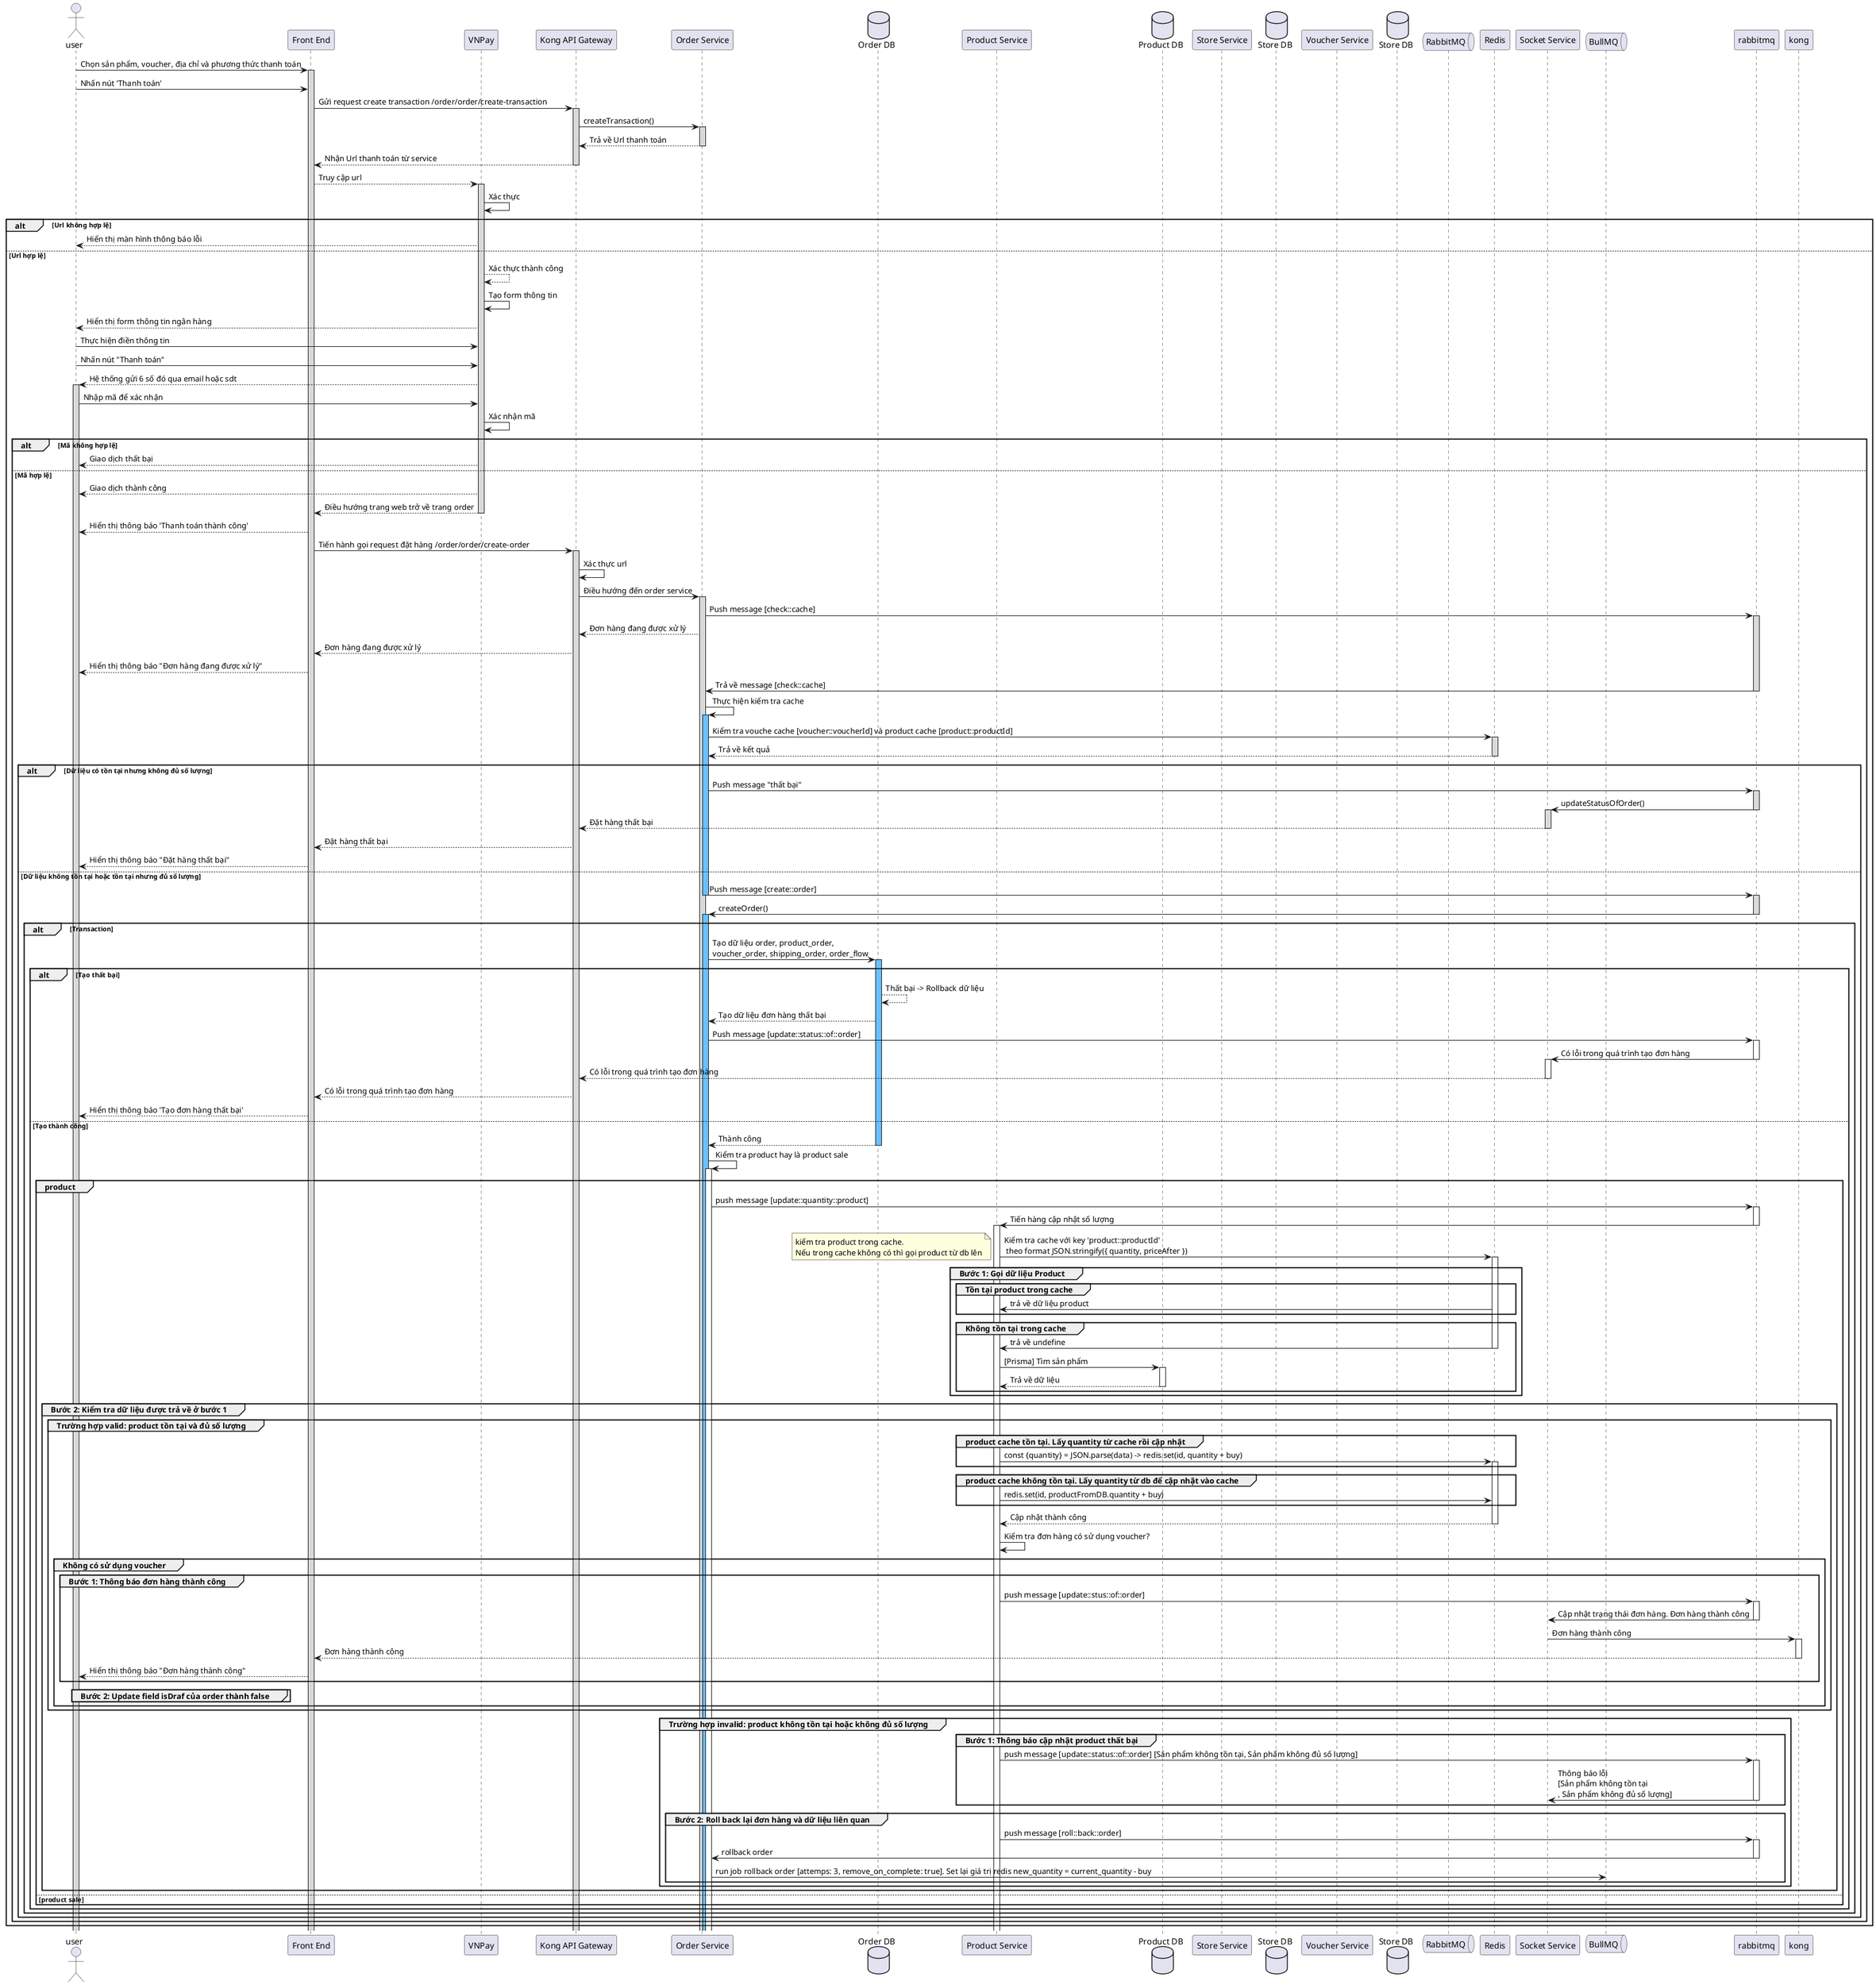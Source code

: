 @startuml

actor user
participant "Front End" as fe
participant "VNPay" as vn
participant "Kong API Gateway" as k
participant "Order Service" as order
database "Order DB" as order_db
participant "Product Service" as pro
database "Product DB" as pro_db
participant "Store Service" as sale
database "Store DB" as sale_db
participant "Voucher Service" as voucher
database "Store DB" as voucher_db
queue "RabbitMQ" as rabbit
participant "Redis" as redis
participant "Socket Service" as socket
queue "BullMQ" as bull

user -> fe++ #d9d9d9: Chọn sản phẩm, voucher, địa chỉ và phương thức thanh toán
user -> fe: Nhấn nút 'Thanh toán'
fe -> k++ #d9d9d9: Gửi request create transaction /order/order/create-transaction
k -> order++ #d9d9d9: createTransaction()
order --> k--: Trả về Url thanh toán
k --> fe--: Nhận Url thanh toán từ service
fe --> vn++ #d9d9d9: Truy cập url
vn -> vn: Xác thực 
alt Url không hợp lệ
    vn --> user: Hiển thị màn hình thông báo lỗi
else Url hợp lệ
    vn --> vn: Xác thực thành công
    vn -> vn: Tạo form thông tin
    vn --> user: Hiển thị form thông tin ngân hàng
    user -> vn: Thực hiện điền thông tin
    user -> vn: Nhấn nút "Thanh toán" 
    vn --> user++ #d9d9d9: Hệ thống gửi 6 số đó qua email hoặc sdt
    user -> vn: Nhập mã để xác nhận
    vn -> vn: Xác nhận mã

    alt Mã không hợp lệ
        vn --> user: Giao dịch thất bại
    else Mã hợp lệ
        vn --> user: Giao dịch thành công
        vn --> fe--: Điều hướng trang web trở về trang order
        fe --> user: Hiển thị thông báo 'Thanh toán thành công'
        fe -> k++  #d9d9d9: Tiến hành gọi request đặt hàng /order/order/create-order
        k -> k: Xác thực url
        k -> order++ #d9d9d9: Điều hướng đến order service
        order -> rabbitmq++ #d9d9d9: Push message [check::cache]
        order --> k: Đơn hàng đang được xử lý
        k --> fe: Đơn hàng đang được xử lý
        fe --> user: Hiển thị thông báo "Đơn hàng đang được xử lý"
        rabbitmq -> order--: Trả về message [check::cache]
        order -> order++ #69c0ff: Thực hiện kiểm tra cache
        order -> redis++ #d9d9d9: Kiểm tra vouche cache [voucher::voucherId] và product cache [product::productId]
        redis --> order--: Trả về kết quả
        alt Dữ liệu có tồn tại nhưng không đủ số lượng
            order -> rabbitmq++ #d9d9d9: Push message "thất bại"
            rabbitmq -> socket--++ #d9d9d9: updateStatusOfOrder()
            socket --> k--: Đặt hàng thất bại
            k --> fe: Đặt hàng thất bại
            fe --> user: Hiển thị thông báo "Đặt hàng thất bại"
        else Dữ liệu không tồn tại hoặc tồn tại nhưng đủ số lượng
            order -> rabbitmq--++ #d9d9d9: Push message [create::order]
            rabbitmq -> order--++ #69c0ff: createOrder()
            alt Transaction
                order -> order_db++ #69c0ff: Tạo dữ liệu order, product_order, \nvoucher_order, shipping_order, order_flow
                alt Tạo thất bại
                    order_db --> order_db: Thất bại -> Rollback dữ liệu
                    order_db --> order: Tạo dữ liệu đơn hàng thất bại
                    order -> rabbitmq++: Push message [update::status::of::order]
                    rabbitmq -> socket--++: Có lỗi trong quá trình tạo đơn hàng
                    socket --> k--: Có lỗi trong quá trình tạo đơn hàng
                    k --> fe: Có lỗi trong quá trình tạo đơn hàng
                    fe --> user: Hiển thị thông báo 'Tạo đơn hàng thất bại'
                else Tạo thành công
                    order_db --> order--: Thành công
                    order -> order++: Kiểm tra product hay là product sale
                        group product
                            order -> rabbitmq++: push message [update::quantity::product]
                            rabbitmq -> pro--++: Tiến hàng cập nhật số lượng
                            pro -> redis++: Kiểm tra cache với key 'product::productId' \n theo format JSON.stringify({ quantity, priceAfter })
                            note left: kiểm tra product trong cache.\nNếu trong cache không có thì gọi product từ db lên
                            group Bước 1: Gọi dữ liệu Product
                                group Tồn tại product trong cache
                                redis -> pro: trả về dữ liệu product
                                end
                                group Không tồn tại trong cache
                                    redis -> pro--: trả về undefine
                                    pro -> pro_db++: [Prisma] Tìm sản phẩm
                                    pro_db --> pro--: Trả về dữ liệu
                                end
                            end
                            group Bước 2: Kiểm tra dữ liệu được trả về ở bước 1
                                group Trường hợp valid: product tồn tại và đủ số lượng
                                    group product cache tồn tại. Lấy quantity từ cache rồi cập nhật
                                        pro -> redis++: const {quantity} = JSON.parse(data) -> redis.set(id, quantity + buy) 
                                    end
                                    group product cache không tồn tại. Lấy quantity từ db để cập nhật vào cache
                                        pro -> redis: redis.set(id, productFromDB.quantity + buy)
                                    end
                                    redis --> pro--: Cập nhật thành công
                                    pro -> pro: Kiểm tra đơn hàng có sử dụng voucher?
                                        group Không có sử dụng voucher
                                            group Bước 1: Thông báo đơn hàng thành công
                                                pro -> rabbitmq++: push message [update::stus::of::order]
                                                rabbitmq -> socket--: Cập nhật trạng thái đơn hàng. Đơn hàng thành công
                                                socket -> kong++: Đơn hàng thành công
                                                kong --> fe--: Đơn hàng thành công
                                                fe --> user: Hiển thị thông báo "Đơn hàng thành công"
                                            end
                                            group Bước 2: Update field isDraf của order thành false
                                        
                                            end
                                        end
                                end
                                group Trường hợp invalid: product không tồn tại hoặc không đủ số lượng
                                    group Bước 1: Thông báo cập nhật product thất bại
                                        pro -> rabbitmq++: push message [update::status::of::order] [Sản phẩm không tồn tại, Sản phẩm không đủ số lượng]
                                        rabbitmq -> socket--: Thông báo lỗi\n[Sản phẩm không tồn tại\n, Sản phẩm không đủ số lượng]
                                    end
                                    group Bước 2: Roll back lại đơn hàng và dữ liệu liên quan
                                        pro -> rabbitmq++: push message [roll::back::order]
                                        rabbitmq -> order--: rollback order
                                        order -> bull: run job rollback order [attemps: 3, remove_on_complete: true]. Set lại giá trị redis new_quantity = current_quantity - buy
                                    end 
                                end
                            end
                        else product sale
                        end
                end
            end
        end 
    end

end



@enduml